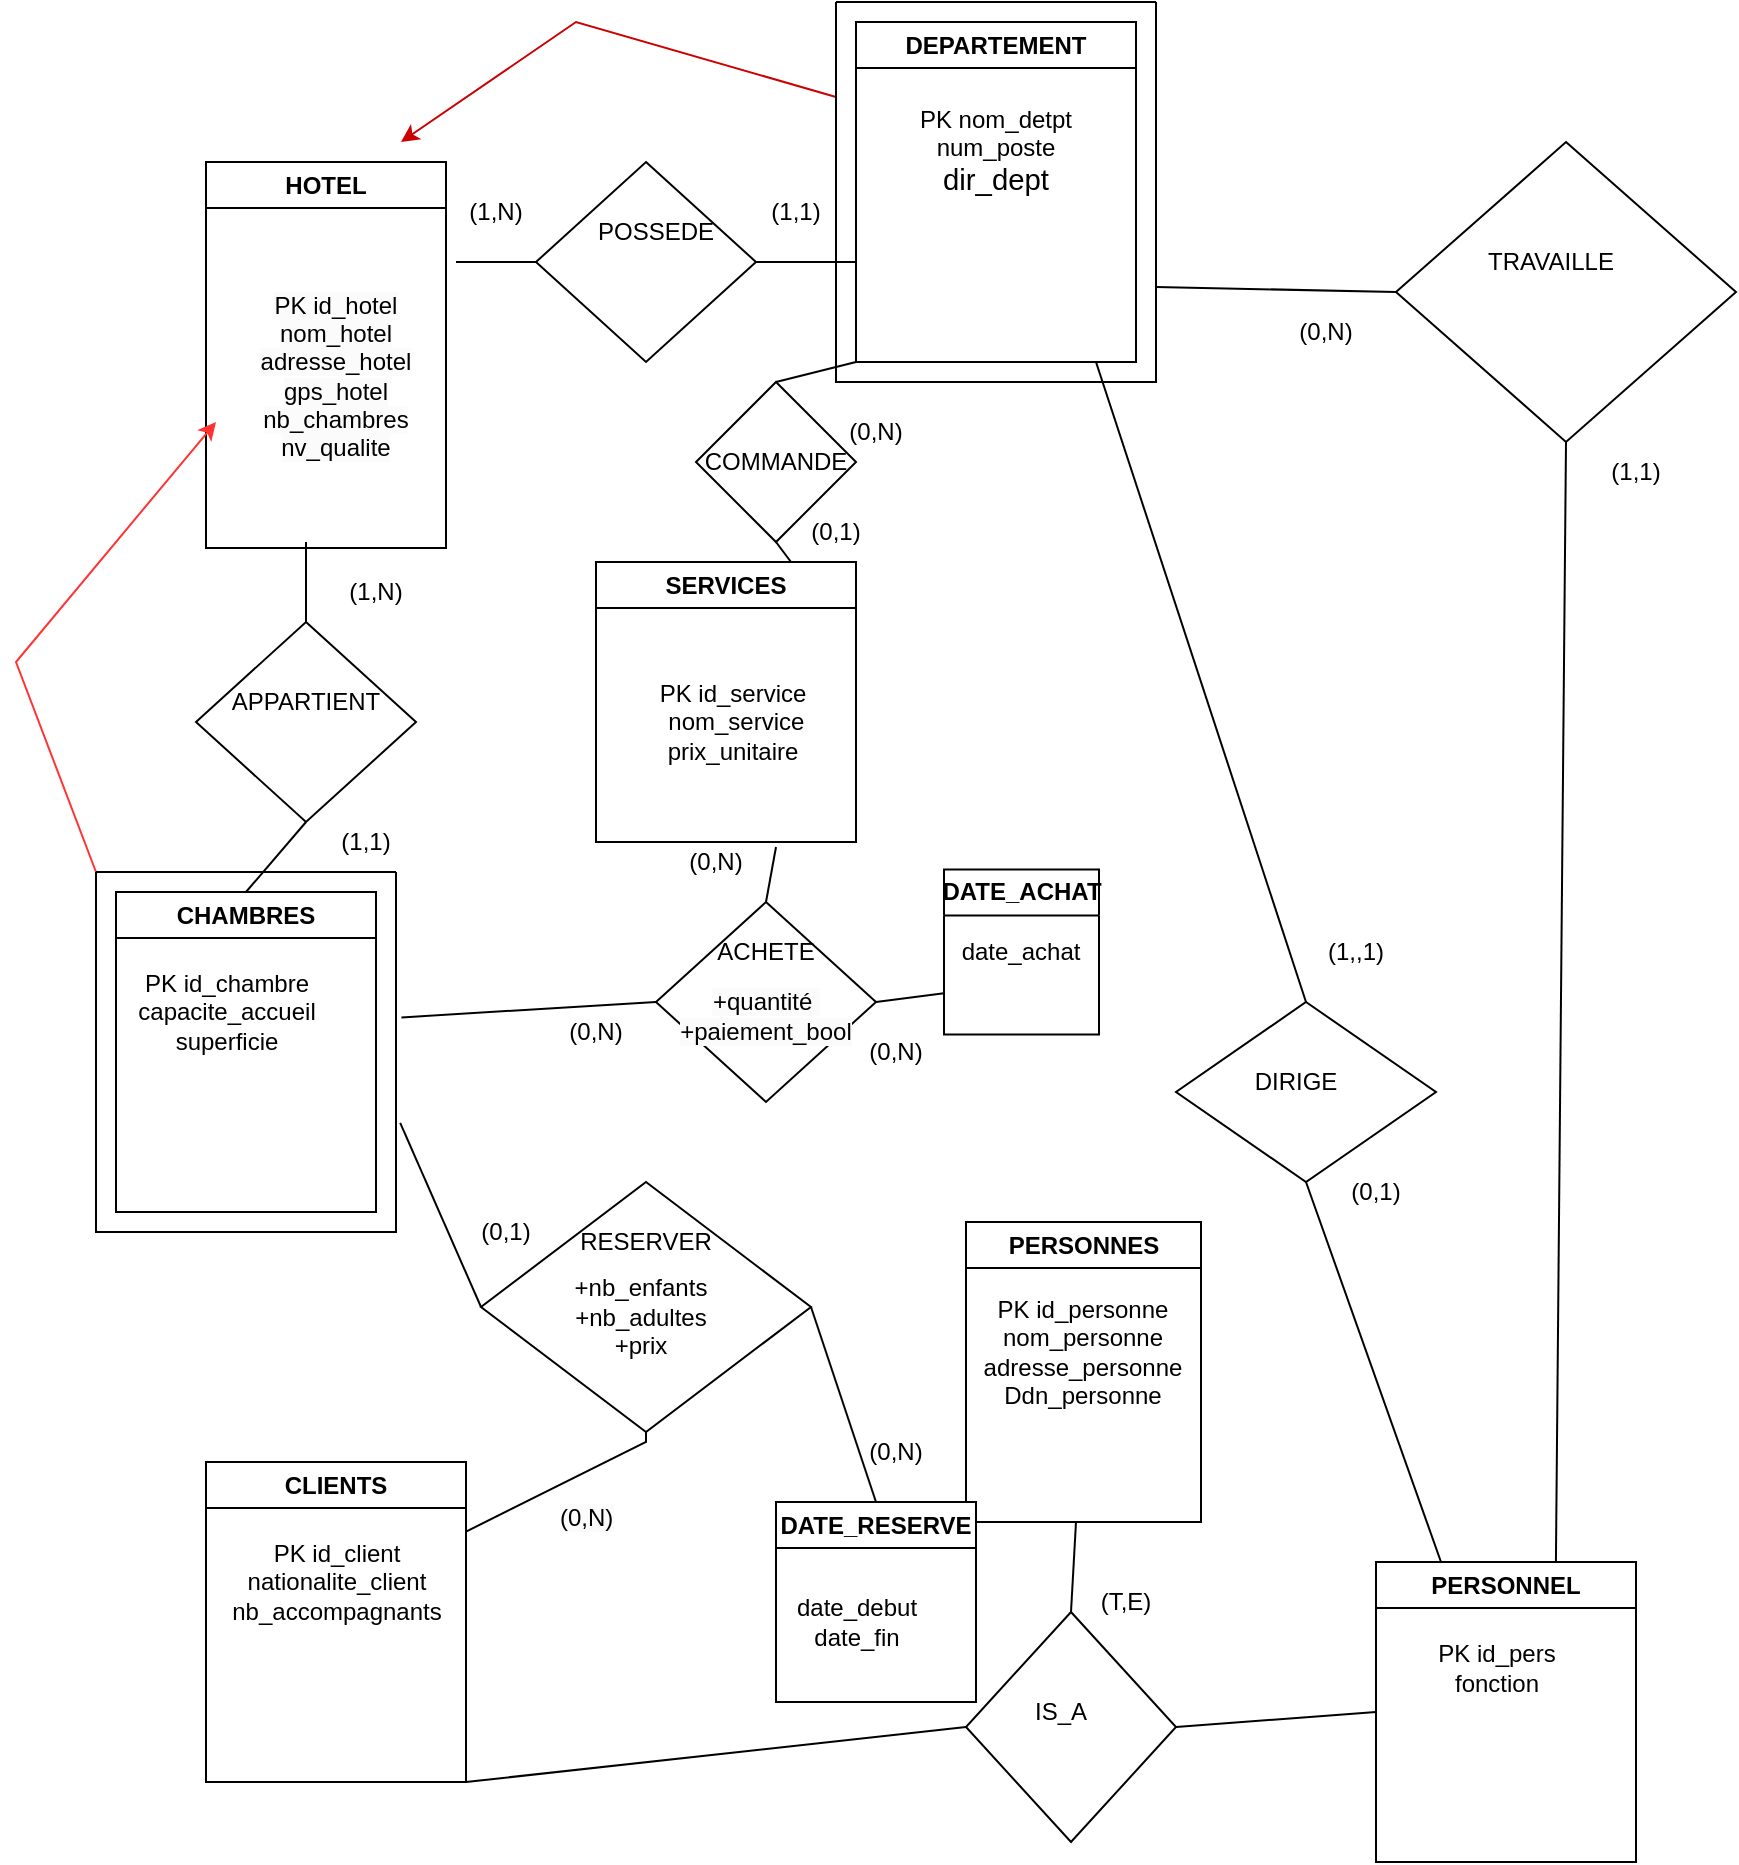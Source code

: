 <mxfile version="22.1.3" type="github">
  <diagram name="Page-1" id="zgpV1GXI23qrvDJeAZ73">
    <mxGraphModel dx="3011" dy="967" grid="1" gridSize="10" guides="1" tooltips="1" connect="1" arrows="1" fold="1" page="1" pageScale="1" pageWidth="827" pageHeight="1169" math="0" shadow="0">
      <root>
        <mxCell id="0" />
        <mxCell id="1" parent="0" />
        <mxCell id="MRO6NliibsER57n4Zfun-1" value="HOTEL" style="swimlane;whiteSpace=wrap;html=1;" parent="1" vertex="1">
          <mxGeometry x="95" y="120" width="120" height="193" as="geometry" />
        </mxCell>
        <mxCell id="MRO6NliibsER57n4Zfun-54" value="&lt;br&gt;&lt;span style=&quot;color: rgb(0, 0, 0); font-family: Helvetica; font-size: 12px; font-style: normal; font-variant-ligatures: normal; font-variant-caps: normal; font-weight: 400; letter-spacing: normal; orphans: 2; text-align: center; text-indent: 0px; text-transform: none; widows: 2; word-spacing: 0px; -webkit-text-stroke-width: 0px; background-color: rgb(251, 251, 251); text-decoration-thickness: initial; text-decoration-style: initial; text-decoration-color: initial; float: none; display: inline !important;&quot;&gt;PK id_hotel&lt;/span&gt;&lt;br style=&quot;border-color: var(--border-color); color: rgb(0, 0, 0); font-family: Helvetica; font-size: 12px; font-style: normal; font-variant-ligatures: normal; font-variant-caps: normal; font-weight: 400; letter-spacing: normal; orphans: 2; text-align: center; text-indent: 0px; text-transform: none; widows: 2; word-spacing: 0px; -webkit-text-stroke-width: 0px; background-color: rgb(251, 251, 251); text-decoration-thickness: initial; text-decoration-style: initial; text-decoration-color: initial;&quot;&gt;&lt;span style=&quot;color: rgb(0, 0, 0); font-family: Helvetica; font-size: 12px; font-style: normal; font-variant-ligatures: normal; font-variant-caps: normal; font-weight: 400; letter-spacing: normal; orphans: 2; text-align: center; text-indent: 0px; text-transform: none; widows: 2; word-spacing: 0px; -webkit-text-stroke-width: 0px; background-color: rgb(251, 251, 251); text-decoration-thickness: initial; text-decoration-style: initial; text-decoration-color: initial; float: none; display: inline !important;&quot;&gt;nom_hotel&lt;/span&gt;&lt;br style=&quot;border-color: var(--border-color); color: rgb(0, 0, 0); font-family: Helvetica; font-size: 12px; font-style: normal; font-variant-ligatures: normal; font-variant-caps: normal; font-weight: 400; letter-spacing: normal; orphans: 2; text-align: center; text-indent: 0px; text-transform: none; widows: 2; word-spacing: 0px; -webkit-text-stroke-width: 0px; background-color: rgb(251, 251, 251); text-decoration-thickness: initial; text-decoration-style: initial; text-decoration-color: initial;&quot;&gt;&lt;span style=&quot;color: rgb(0, 0, 0); font-family: Helvetica; font-size: 12px; font-style: normal; font-variant-ligatures: normal; font-variant-caps: normal; font-weight: 400; letter-spacing: normal; orphans: 2; text-align: center; text-indent: 0px; text-transform: none; widows: 2; word-spacing: 0px; -webkit-text-stroke-width: 0px; background-color: rgb(251, 251, 251); text-decoration-thickness: initial; text-decoration-style: initial; text-decoration-color: initial; float: none; display: inline !important;&quot;&gt;adresse_hotel&lt;/span&gt;&lt;br style=&quot;border-color: var(--border-color); color: rgb(0, 0, 0); font-family: Helvetica; font-size: 12px; font-style: normal; font-variant-ligatures: normal; font-variant-caps: normal; font-weight: 400; letter-spacing: normal; orphans: 2; text-align: center; text-indent: 0px; text-transform: none; widows: 2; word-spacing: 0px; -webkit-text-stroke-width: 0px; background-color: rgb(251, 251, 251); text-decoration-thickness: initial; text-decoration-style: initial; text-decoration-color: initial;&quot;&gt;&lt;span style=&quot;color: rgb(0, 0, 0); font-family: Helvetica; font-size: 12px; font-style: normal; font-variant-ligatures: normal; font-variant-caps: normal; font-weight: 400; letter-spacing: normal; orphans: 2; text-align: center; text-indent: 0px; text-transform: none; widows: 2; word-spacing: 0px; -webkit-text-stroke-width: 0px; background-color: rgb(251, 251, 251); text-decoration-thickness: initial; text-decoration-style: initial; text-decoration-color: initial; float: none; display: inline !important;&quot;&gt;gps_hotel&lt;/span&gt;&lt;br style=&quot;border-color: var(--border-color); color: rgb(0, 0, 0); font-family: Helvetica; font-size: 12px; font-style: normal; font-variant-ligatures: normal; font-variant-caps: normal; font-weight: 400; letter-spacing: normal; orphans: 2; text-align: center; text-indent: 0px; text-transform: none; widows: 2; word-spacing: 0px; -webkit-text-stroke-width: 0px; background-color: rgb(251, 251, 251); text-decoration-thickness: initial; text-decoration-style: initial; text-decoration-color: initial;&quot;&gt;&lt;span style=&quot;color: rgb(0, 0, 0); font-family: Helvetica; font-size: 12px; font-style: normal; font-variant-ligatures: normal; font-variant-caps: normal; font-weight: 400; letter-spacing: normal; orphans: 2; text-align: center; text-indent: 0px; text-transform: none; widows: 2; word-spacing: 0px; -webkit-text-stroke-width: 0px; background-color: rgb(251, 251, 251); text-decoration-thickness: initial; text-decoration-style: initial; text-decoration-color: initial; float: none; display: inline !important;&quot;&gt;nb_chambres&lt;/span&gt;&lt;br style=&quot;border-color: var(--border-color); color: rgb(0, 0, 0); font-family: Helvetica; font-size: 12px; font-style: normal; font-variant-ligatures: normal; font-variant-caps: normal; font-weight: 400; letter-spacing: normal; orphans: 2; text-align: center; text-indent: 0px; text-transform: none; widows: 2; word-spacing: 0px; -webkit-text-stroke-width: 0px; background-color: rgb(251, 251, 251); text-decoration-thickness: initial; text-decoration-style: initial; text-decoration-color: initial;&quot;&gt;&lt;span style=&quot;color: rgb(0, 0, 0); font-family: Helvetica; font-size: 12px; font-style: normal; font-variant-ligatures: normal; font-variant-caps: normal; font-weight: 400; letter-spacing: normal; orphans: 2; text-align: center; text-indent: 0px; text-transform: none; widows: 2; word-spacing: 0px; -webkit-text-stroke-width: 0px; background-color: rgb(251, 251, 251); text-decoration-thickness: initial; text-decoration-style: initial; text-decoration-color: initial; float: none; display: inline !important;&quot;&gt;nv_qualite&lt;br&gt;&lt;/span&gt;" style="text;html=1;strokeColor=none;fillColor=none;align=center;verticalAlign=middle;whiteSpace=wrap;rounded=0;" parent="MRO6NliibsER57n4Zfun-1" vertex="1">
          <mxGeometry x="20" y="85" width="90" height="30" as="geometry" />
        </mxCell>
        <mxCell id="MRO6NliibsER57n4Zfun-2" value="DEPARTEMENT" style="swimlane;whiteSpace=wrap;html=1;" parent="1" vertex="1">
          <mxGeometry x="420" y="50" width="140" height="170" as="geometry" />
        </mxCell>
        <mxCell id="MRO6NliibsER57n4Zfun-24" value="PK nom_detpt&lt;br&gt;num_poste&lt;br&gt;&lt;span style=&quot;margin: 0px; padding: 0px; user-select: text; -webkit-user-drag: none; -webkit-tap-highlight-color: transparent; text-align: left; background-color: rgb(255, 255, 255); font-size: 11pt; line-height: 19.425px; font-family: Calibri, Calibri_EmbeddedFont, Calibri_MSFontService, sans-serif; font-variant-ligatures: none !important;&quot; class=&quot;TextRun SCXW159923290 BCX0&quot; lang=&quot;FR-FR&quot; data-contrast=&quot;auto&quot;&gt;&lt;/span&gt;&lt;span style=&quot;margin: 0px; padding: 0px; user-select: text; -webkit-user-drag: none; -webkit-tap-highlight-color: transparent; text-align: left; background-color: rgb(255, 255, 255); font-size: 11pt; line-height: 19.425px; font-family: Calibri, Calibri_EmbeddedFont, Calibri_MSFontService, sans-serif;&quot; data-ccp-props=&quot;{&amp;quot;201341983&amp;quot;:0,&amp;quot;335559739&amp;quot;:160,&amp;quot;335559740&amp;quot;:259}&quot; class=&quot;EOP SCXW159923290 BCX0&quot;&gt;&lt;span style=&quot;margin: 0px; padding: 0px; user-select: text; -webkit-user-drag: none; -webkit-tap-highlight-color: transparent; font-size: 11pt; line-height: 19.425px; font-variant-ligatures: none !important;&quot; class=&quot;TextRun SCXW159923290 BCX0&quot; lang=&quot;FR-FR&quot; data-contrast=&quot;auto&quot;&gt;&lt;/span&gt;&lt;span style=&quot;margin: 0px; padding: 0px; user-select: text; -webkit-user-drag: none; -webkit-tap-highlight-color: transparent; font-size: 11pt; line-height: 19.425px;&quot; data-ccp-props=&quot;{&amp;quot;201341983&amp;quot;:0,&amp;quot;335559739&amp;quot;:160,&amp;quot;335559740&amp;quot;:259}&quot; class=&quot;EOP SCXW159923290 BCX0&quot;&gt;&lt;span style=&quot;margin: 0px; padding: 0px; user-select: text; -webkit-user-drag: none; -webkit-tap-highlight-color: transparent; font-size: 11pt; line-height: 19.425px; font-variant-ligatures: none !important;&quot; class=&quot;TextRun SCXW87399350 BCX0&quot; lang=&quot;FR-FR&quot; data-contrast=&quot;auto&quot;&gt;&lt;/span&gt;&lt;span style=&quot;margin: 0px; padding: 0px; user-select: text; -webkit-user-drag: none; -webkit-tap-highlight-color: transparent; font-size: 11pt; line-height: 19.425px;&quot; data-ccp-props=&quot;{&amp;quot;201341983&amp;quot;:0,&amp;quot;335559739&amp;quot;:160,&amp;quot;335559740&amp;quot;:259}&quot; class=&quot;EOP SCXW87399350 BCX0&quot;&gt;&lt;span style=&quot;margin: 0px; padding: 0px; user-select: text; -webkit-user-drag: none; -webkit-tap-highlight-color: transparent; font-size: 11pt; line-height: 19.425px; font-variant-ligatures: none !important;&quot; class=&quot;TextRun SCXW87399350 BCX0&quot; lang=&quot;FR-FR&quot; data-contrast=&quot;auto&quot;&gt;&lt;/span&gt;&lt;span style=&quot;margin: 0px; padding: 0px; user-select: text; -webkit-user-drag: none; -webkit-tap-highlight-color: transparent; font-size: 11pt; line-height: 19.425px;&quot; data-ccp-props=&quot;{&amp;quot;201341983&amp;quot;:0,&amp;quot;335559739&amp;quot;:160,&amp;quot;335559740&amp;quot;:259}&quot; class=&quot;EOP SCXW87399350 BCX0&quot;&gt;dir_dept&lt;br&gt;&lt;br&gt;&lt;/span&gt;&lt;/span&gt;&lt;/span&gt;&lt;/span&gt;" style="text;html=1;strokeColor=none;fillColor=none;align=center;verticalAlign=middle;whiteSpace=wrap;rounded=0;" parent="MRO6NliibsER57n4Zfun-2" vertex="1">
          <mxGeometry x="5" y="50" width="130" height="50" as="geometry" />
        </mxCell>
        <mxCell id="MRO6NliibsER57n4Zfun-3" value="CLIENTS" style="swimlane;whiteSpace=wrap;html=1;" parent="1" vertex="1">
          <mxGeometry x="95" y="770" width="130" height="160" as="geometry" />
        </mxCell>
        <mxCell id="MRO6NliibsER57n4Zfun-48" value="PK id_client&lt;br&gt;nationalite_client&lt;br&gt;nb_accompagnants" style="text;html=1;align=center;verticalAlign=middle;resizable=0;points=[];autosize=1;strokeColor=none;fillColor=none;" parent="MRO6NliibsER57n4Zfun-3" vertex="1">
          <mxGeometry y="30" width="130" height="60" as="geometry" />
        </mxCell>
        <mxCell id="MRO6NliibsER57n4Zfun-5" value="PERSONNES" style="swimlane;whiteSpace=wrap;html=1;" parent="1" vertex="1">
          <mxGeometry x="475" y="650" width="117.5" height="150" as="geometry" />
        </mxCell>
        <mxCell id="MRO6NliibsER57n4Zfun-46" value="PK id_personne&lt;br&gt;nom_personne&lt;br&gt;&lt;div&gt;adresse_personne&lt;/div&gt;Ddn_personne" style="text;html=1;align=center;verticalAlign=middle;resizable=0;points=[];autosize=1;strokeColor=none;fillColor=none;" parent="MRO6NliibsER57n4Zfun-5" vertex="1">
          <mxGeometry x="-2.5" y="30" width="120" height="70" as="geometry" />
        </mxCell>
        <mxCell id="MRO6NliibsER57n4Zfun-6" value="PERSONNEL" style="swimlane;whiteSpace=wrap;html=1;" parent="1" vertex="1">
          <mxGeometry x="680" y="820" width="130" height="150" as="geometry" />
        </mxCell>
        <mxCell id="MRO6NliibsER57n4Zfun-47" value="PK id_pers&lt;br&gt;fonction" style="text;html=1;align=center;verticalAlign=middle;resizable=0;points=[];autosize=1;strokeColor=none;fillColor=none;" parent="MRO6NliibsER57n4Zfun-6" vertex="1">
          <mxGeometry x="20" y="33" width="80" height="40" as="geometry" />
        </mxCell>
        <mxCell id="MRO6NliibsER57n4Zfun-13" value="" style="rhombus;whiteSpace=wrap;html=1;" parent="1" vertex="1">
          <mxGeometry x="260" y="120" width="110" height="100" as="geometry" />
        </mxCell>
        <mxCell id="MRO6NliibsER57n4Zfun-14" value="POSSEDE" style="text;html=1;strokeColor=none;fillColor=none;align=center;verticalAlign=middle;whiteSpace=wrap;rounded=0;" parent="1" vertex="1">
          <mxGeometry x="290" y="140" width="60" height="30" as="geometry" />
        </mxCell>
        <mxCell id="MRO6NliibsER57n4Zfun-15" value="" style="endArrow=none;html=1;rounded=0;exitX=1;exitY=0.5;exitDx=0;exitDy=0;" parent="1" source="MRO6NliibsER57n4Zfun-13" edge="1">
          <mxGeometry width="50" height="50" relative="1" as="geometry">
            <mxPoint x="380" y="170" as="sourcePoint" />
            <mxPoint x="420" y="170" as="targetPoint" />
          </mxGeometry>
        </mxCell>
        <mxCell id="MRO6NliibsER57n4Zfun-16" value="" style="endArrow=none;html=1;rounded=0;entryX=0;entryY=0.5;entryDx=0;entryDy=0;" parent="1" target="MRO6NliibsER57n4Zfun-13" edge="1">
          <mxGeometry width="50" height="50" relative="1" as="geometry">
            <mxPoint x="220" y="170" as="sourcePoint" />
            <mxPoint x="460" y="350" as="targetPoint" />
            <Array as="points">
              <mxPoint x="240" y="170" />
            </Array>
          </mxGeometry>
        </mxCell>
        <mxCell id="MRO6NliibsER57n4Zfun-17" value="" style="rhombus;whiteSpace=wrap;html=1;" parent="1" vertex="1">
          <mxGeometry x="90" y="350" width="110" height="100" as="geometry" />
        </mxCell>
        <mxCell id="MRO6NliibsER57n4Zfun-18" value="APPARTIENT" style="text;html=1;strokeColor=none;fillColor=none;align=center;verticalAlign=middle;whiteSpace=wrap;rounded=0;" parent="1" vertex="1">
          <mxGeometry x="115" y="375" width="60" height="30" as="geometry" />
        </mxCell>
        <mxCell id="MRO6NliibsER57n4Zfun-20" value="" style="endArrow=none;html=1;rounded=0;entryX=0.5;entryY=0;entryDx=0;entryDy=0;" parent="1" target="MRO6NliibsER57n4Zfun-17" edge="1">
          <mxGeometry width="50" height="50" relative="1" as="geometry">
            <mxPoint x="145" y="310" as="sourcePoint" />
            <mxPoint x="140" y="340" as="targetPoint" />
          </mxGeometry>
        </mxCell>
        <mxCell id="MRO6NliibsER57n4Zfun-21" value="" style="endArrow=none;html=1;rounded=0;exitX=0.5;exitY=0;exitDx=0;exitDy=0;entryX=0.5;entryY=1;entryDx=0;entryDy=0;" parent="1" source="MRO6NliibsER57n4Zfun-7" target="MRO6NliibsER57n4Zfun-17" edge="1">
          <mxGeometry width="50" height="50" relative="1" as="geometry">
            <mxPoint x="410" y="490" as="sourcePoint" />
            <mxPoint x="460" y="440" as="targetPoint" />
          </mxGeometry>
        </mxCell>
        <mxCell id="MRO6NliibsER57n4Zfun-25" value="" style="endArrow=none;html=1;rounded=0;exitX=0.5;exitY=0;exitDx=0;exitDy=0;" parent="1" source="MRO6NliibsER57n4Zfun-34" edge="1">
          <mxGeometry width="50" height="50" relative="1" as="geometry">
            <mxPoint x="490" y="280" as="sourcePoint" />
            <mxPoint x="540" y="220" as="targetPoint" />
          </mxGeometry>
        </mxCell>
        <mxCell id="MRO6NliibsER57n4Zfun-34" value="" style="rhombus;whiteSpace=wrap;html=1;" parent="1" vertex="1">
          <mxGeometry x="580" y="540" width="130" height="90" as="geometry" />
        </mxCell>
        <mxCell id="MRO6NliibsER57n4Zfun-35" value="DIRIGE" style="text;html=1;strokeColor=none;fillColor=none;align=center;verticalAlign=middle;whiteSpace=wrap;rounded=0;" parent="1" vertex="1">
          <mxGeometry x="595" y="560" width="90" height="40" as="geometry" />
        </mxCell>
        <mxCell id="MRO6NliibsER57n4Zfun-41" value="" style="endArrow=none;html=1;rounded=0;entryX=0;entryY=1;entryDx=0;entryDy=0;exitX=0.5;exitY=0;exitDx=0;exitDy=0;" parent="1" source="8NcR2X95_GSZbZ_LJb-Q-12" target="MRO6NliibsER57n4Zfun-2" edge="1">
          <mxGeometry width="50" height="50" relative="1" as="geometry">
            <mxPoint x="350" y="230" as="sourcePoint" />
            <mxPoint x="520" y="490" as="targetPoint" />
            <Array as="points" />
          </mxGeometry>
        </mxCell>
        <mxCell id="MRO6NliibsER57n4Zfun-60" value="" style="endArrow=classic;html=1;rounded=0;strokeColor=#FF3333;exitX=0;exitY=0;exitDx=0;exitDy=0;" parent="1" source="wXjqcdj8PDUGvIsbAUyv-10" edge="1">
          <mxGeometry width="50" height="50" relative="1" as="geometry">
            <mxPoint x="80" y="570" as="sourcePoint" />
            <mxPoint x="100" y="250" as="targetPoint" />
            <Array as="points">
              <mxPoint y="370" />
            </Array>
          </mxGeometry>
        </mxCell>
        <mxCell id="MRO6NliibsER57n4Zfun-61" value="" style="endArrow=classic;html=1;rounded=0;strokeColor=#CC0000;entryX=0.75;entryY=0;entryDx=0;entryDy=0;exitX=0;exitY=0.25;exitDx=0;exitDy=0;" parent="1" source="8NcR2X95_GSZbZ_LJb-Q-2" edge="1">
          <mxGeometry width="50" height="50" relative="1" as="geometry">
            <mxPoint x="420" y="110" as="sourcePoint" />
            <mxPoint x="192.5" y="110.0" as="targetPoint" />
            <Array as="points">
              <mxPoint x="280" y="50" />
            </Array>
          </mxGeometry>
        </mxCell>
        <mxCell id="MRO6NliibsER57n4Zfun-62" value="(1,1)" style="text;html=1;strokeColor=none;fillColor=none;align=center;verticalAlign=middle;whiteSpace=wrap;rounded=0;" parent="1" vertex="1">
          <mxGeometry x="150" y="455" width="50" height="10" as="geometry" />
        </mxCell>
        <mxCell id="MRO6NliibsER57n4Zfun-66" value="(1,N)" style="text;html=1;strokeColor=none;fillColor=none;align=center;verticalAlign=middle;whiteSpace=wrap;rounded=0;" parent="1" vertex="1">
          <mxGeometry x="150" y="320" width="60" height="30" as="geometry" />
        </mxCell>
        <mxCell id="MRO6NliibsER57n4Zfun-70" value="(1,1)" style="text;html=1;strokeColor=none;fillColor=none;align=center;verticalAlign=middle;whiteSpace=wrap;rounded=0;" parent="1" vertex="1">
          <mxGeometry x="360" y="130" width="60" height="30" as="geometry" />
        </mxCell>
        <mxCell id="MRO6NliibsER57n4Zfun-71" value="(1,N)" style="text;html=1;strokeColor=none;fillColor=none;align=center;verticalAlign=middle;whiteSpace=wrap;rounded=0;" parent="1" vertex="1">
          <mxGeometry x="210" y="130" width="60" height="30" as="geometry" />
        </mxCell>
        <mxCell id="wXjqcdj8PDUGvIsbAUyv-3" value="" style="endArrow=none;html=1;rounded=0;exitX=1.018;exitY=0.404;exitDx=0;exitDy=0;exitPerimeter=0;entryX=0;entryY=0.5;entryDx=0;entryDy=0;" parent="1" source="wXjqcdj8PDUGvIsbAUyv-10" target="8NcR2X95_GSZbZ_LJb-Q-9" edge="1">
          <mxGeometry width="50" height="50" relative="1" as="geometry">
            <mxPoint x="330" y="500" as="sourcePoint" />
            <mxPoint x="300" y="540" as="targetPoint" />
          </mxGeometry>
        </mxCell>
        <mxCell id="wXjqcdj8PDUGvIsbAUyv-4" value="(1,,1)" style="text;html=1;strokeColor=none;fillColor=none;align=center;verticalAlign=middle;whiteSpace=wrap;rounded=0;" parent="1" vertex="1">
          <mxGeometry x="640" y="500" width="60" height="30" as="geometry" />
        </mxCell>
        <mxCell id="wXjqcdj8PDUGvIsbAUyv-10" value="" style="swimlane;startSize=0;" parent="1" vertex="1">
          <mxGeometry x="40" y="475" width="150" height="180" as="geometry" />
        </mxCell>
        <mxCell id="MRO6NliibsER57n4Zfun-7" value="CHAMBRES" style="swimlane;whiteSpace=wrap;html=1;" parent="wXjqcdj8PDUGvIsbAUyv-10" vertex="1">
          <mxGeometry x="10" y="10" width="130" height="160" as="geometry" />
        </mxCell>
        <mxCell id="MRO6NliibsER57n4Zfun-49" value="PK id_chambre&lt;br&gt;capacite_accueil&lt;br&gt;superficie&lt;br&gt;" style="text;html=1;align=center;verticalAlign=middle;resizable=0;points=[];autosize=1;strokeColor=none;fillColor=none;" parent="MRO6NliibsER57n4Zfun-7" vertex="1">
          <mxGeometry y="30" width="110" height="60" as="geometry" />
        </mxCell>
        <mxCell id="wXjqcdj8PDUGvIsbAUyv-13" value="(T,E)" style="text;html=1;strokeColor=none;fillColor=none;align=center;verticalAlign=middle;whiteSpace=wrap;rounded=0;" parent="1" vertex="1">
          <mxGeometry x="520" y="820" width="70" height="40" as="geometry" />
        </mxCell>
        <mxCell id="8NcR2X95_GSZbZ_LJb-Q-2" value="" style="swimlane;startSize=0;" parent="1" vertex="1">
          <mxGeometry x="410" y="40" width="160" height="190" as="geometry" />
        </mxCell>
        <mxCell id="8NcR2X95_GSZbZ_LJb-Q-3" value="SERVICES" style="swimlane;whiteSpace=wrap;html=1;" parent="1" vertex="1">
          <mxGeometry x="290" y="320" width="130" height="140" as="geometry" />
        </mxCell>
        <mxCell id="MRO6NliibsER57n4Zfun-50" value="PK id_service&lt;br&gt;&amp;nbsp;nom_service&lt;br&gt;prix_unitaire&lt;br&gt;" style="text;html=1;align=center;verticalAlign=middle;resizable=0;points=[];autosize=1;strokeColor=none;fillColor=none;" parent="8NcR2X95_GSZbZ_LJb-Q-3" vertex="1">
          <mxGeometry x="17.5" y="50" width="100" height="60" as="geometry" />
        </mxCell>
        <mxCell id="8NcR2X95_GSZbZ_LJb-Q-5" value="" style="rhombus;whiteSpace=wrap;html=1;" parent="1" vertex="1">
          <mxGeometry x="232.5" y="630" width="165" height="125" as="geometry" />
        </mxCell>
        <mxCell id="8NcR2X95_GSZbZ_LJb-Q-6" value="RESERVER" style="text;html=1;strokeColor=none;fillColor=none;align=center;verticalAlign=middle;whiteSpace=wrap;rounded=0;" parent="1" vertex="1">
          <mxGeometry x="285" y="640" width="60" height="40" as="geometry" />
        </mxCell>
        <mxCell id="8NcR2X95_GSZbZ_LJb-Q-7" value="" style="endArrow=none;html=1;rounded=0;exitX=1.002;exitY=0.078;exitDx=0;exitDy=0;exitPerimeter=0;" parent="1" source="MRO6NliibsER57n4Zfun-48" target="8NcR2X95_GSZbZ_LJb-Q-5" edge="1">
          <mxGeometry width="50" height="50" relative="1" as="geometry">
            <mxPoint x="810" y="590" as="sourcePoint" />
            <mxPoint x="860" y="540" as="targetPoint" />
            <Array as="points">
              <mxPoint x="315" y="760" />
            </Array>
          </mxGeometry>
        </mxCell>
        <mxCell id="8NcR2X95_GSZbZ_LJb-Q-8" value="" style="endArrow=none;html=1;rounded=0;entryX=1.014;entryY=0.697;entryDx=0;entryDy=0;entryPerimeter=0;exitX=0;exitY=0.5;exitDx=0;exitDy=0;" parent="1" source="8NcR2X95_GSZbZ_LJb-Q-5" target="wXjqcdj8PDUGvIsbAUyv-10" edge="1">
          <mxGeometry width="50" height="50" relative="1" as="geometry">
            <mxPoint x="330" y="590" as="sourcePoint" />
            <mxPoint x="280" y="580" as="targetPoint" />
          </mxGeometry>
        </mxCell>
        <mxCell id="8NcR2X95_GSZbZ_LJb-Q-9" value="&lt;br&gt;&lt;span style=&quot;color: rgb(0, 0, 0); font-family: Helvetica; font-size: 12px; font-style: normal; font-variant-ligatures: normal; font-variant-caps: normal; font-weight: 400; letter-spacing: normal; orphans: 2; text-align: center; text-indent: 0px; text-transform: none; widows: 2; word-spacing: 0px; -webkit-text-stroke-width: 0px; background-color: rgb(251, 251, 251); text-decoration-thickness: initial; text-decoration-style: initial; text-decoration-color: initial; float: none; display: inline !important;&quot;&gt;+quantité&amp;nbsp;&lt;/span&gt;&lt;br style=&quot;border-color: var(--border-color); color: rgb(0, 0, 0); font-family: Helvetica; font-size: 12px; font-style: normal; font-variant-ligatures: normal; font-variant-caps: normal; font-weight: 400; letter-spacing: normal; orphans: 2; text-align: center; text-indent: 0px; text-transform: none; widows: 2; word-spacing: 0px; -webkit-text-stroke-width: 0px; background-color: rgb(251, 251, 251); text-decoration-thickness: initial; text-decoration-style: initial; text-decoration-color: initial;&quot;&gt;&lt;span style=&quot;color: rgb(0, 0, 0); font-family: Helvetica; font-size: 12px; font-style: normal; font-variant-ligatures: normal; font-variant-caps: normal; font-weight: 400; letter-spacing: normal; orphans: 2; text-align: center; text-indent: 0px; text-transform: none; widows: 2; word-spacing: 0px; -webkit-text-stroke-width: 0px; background-color: rgb(251, 251, 251); text-decoration-thickness: initial; text-decoration-style: initial; text-decoration-color: initial; float: none; display: inline !important;&quot;&gt;+paiement_bool&lt;/span&gt;&lt;br&gt;" style="rhombus;whiteSpace=wrap;html=1;" parent="1" vertex="1">
          <mxGeometry x="320" y="490" width="110" height="100" as="geometry" />
        </mxCell>
        <mxCell id="8NcR2X95_GSZbZ_LJb-Q-10" value="ACHETE" style="text;html=1;strokeColor=none;fillColor=none;align=center;verticalAlign=middle;whiteSpace=wrap;rounded=0;" parent="1" vertex="1">
          <mxGeometry x="330" y="495" width="90" height="40" as="geometry" />
        </mxCell>
        <mxCell id="8NcR2X95_GSZbZ_LJb-Q-12" value="COMMANDE" style="rhombus;whiteSpace=wrap;html=1;" parent="1" vertex="1">
          <mxGeometry x="340" y="230" width="80" height="80" as="geometry" />
        </mxCell>
        <mxCell id="8NcR2X95_GSZbZ_LJb-Q-13" value="" style="endArrow=none;html=1;rounded=0;entryX=0.5;entryY=1;entryDx=0;entryDy=0;exitX=0.75;exitY=0;exitDx=0;exitDy=0;" parent="1" source="8NcR2X95_GSZbZ_LJb-Q-3" target="8NcR2X95_GSZbZ_LJb-Q-12" edge="1">
          <mxGeometry width="50" height="50" relative="1" as="geometry">
            <mxPoint x="660" y="480" as="sourcePoint" />
            <mxPoint x="710" y="430" as="targetPoint" />
          </mxGeometry>
        </mxCell>
        <mxCell id="8NcR2X95_GSZbZ_LJb-Q-15" value="(0,1)" style="text;html=1;strokeColor=none;fillColor=none;align=center;verticalAlign=middle;whiteSpace=wrap;rounded=0;" parent="1" vertex="1">
          <mxGeometry x="215" y="640" width="60" height="30" as="geometry" />
        </mxCell>
        <mxCell id="8NcR2X95_GSZbZ_LJb-Q-17" value="(0,N)" style="text;html=1;strokeColor=none;fillColor=none;align=center;verticalAlign=middle;whiteSpace=wrap;rounded=0;" parent="1" vertex="1">
          <mxGeometry x="320" y="455" width="60" height="30" as="geometry" />
        </mxCell>
        <mxCell id="8NcR2X95_GSZbZ_LJb-Q-19" value="" style="endArrow=none;html=1;rounded=0;entryX=1;entryY=0.25;entryDx=0;entryDy=0;exitX=0.5;exitY=0;exitDx=0;exitDy=0;" parent="1" source="8NcR2X95_GSZbZ_LJb-Q-9" target="8NcR2X95_GSZbZ_LJb-Q-17" edge="1">
          <mxGeometry width="50" height="50" relative="1" as="geometry">
            <mxPoint x="580" y="520" as="sourcePoint" />
            <mxPoint x="630" y="470" as="targetPoint" />
          </mxGeometry>
        </mxCell>
        <mxCell id="8NcR2X95_GSZbZ_LJb-Q-21" value="(0,1)" style="text;html=1;strokeColor=none;fillColor=none;align=center;verticalAlign=middle;whiteSpace=wrap;rounded=0;" parent="1" vertex="1">
          <mxGeometry x="380" y="290" width="60" height="30" as="geometry" />
        </mxCell>
        <mxCell id="8NcR2X95_GSZbZ_LJb-Q-22" value="(0,N)" style="text;html=1;strokeColor=none;fillColor=none;align=center;verticalAlign=middle;whiteSpace=wrap;rounded=0;" parent="1" vertex="1">
          <mxGeometry x="400" y="240" width="60" height="30" as="geometry" />
        </mxCell>
        <mxCell id="8NcR2X95_GSZbZ_LJb-Q-28" value="&lt;div&gt;&lt;br&gt;&lt;/div&gt;&lt;div&gt;&lt;br&gt;&lt;/div&gt;&lt;div&gt;+nb_enfants&lt;/div&gt;+nb_adultes&lt;br&gt;&lt;div&gt;+prix&lt;/div&gt;&lt;div&gt;&lt;br&gt;&lt;/div&gt;" style="text;html=1;strokeColor=none;fillColor=none;align=center;verticalAlign=middle;whiteSpace=wrap;rounded=0;" parent="1" vertex="1">
          <mxGeometry x="290" y="670" width="45" height="40" as="geometry" />
        </mxCell>
        <mxCell id="8NcR2X95_GSZbZ_LJb-Q-32" value="" style="endArrow=none;html=1;rounded=0;entryX=0.5;entryY=1;entryDx=0;entryDy=0;exitX=0.692;exitY=0;exitDx=0;exitDy=0;exitPerimeter=0;" parent="1" source="MRO6NliibsER57n4Zfun-6" target="Ov2AHH4282i-d38IMgPy-1" edge="1">
          <mxGeometry width="50" height="50" relative="1" as="geometry">
            <mxPoint x="770" y="810" as="sourcePoint" />
            <mxPoint x="770" y="690" as="targetPoint" />
          </mxGeometry>
        </mxCell>
        <mxCell id="8NcR2X95_GSZbZ_LJb-Q-36" value="(0,1)" style="text;html=1;strokeColor=none;fillColor=none;align=center;verticalAlign=middle;whiteSpace=wrap;rounded=0;" parent="1" vertex="1">
          <mxGeometry x="650" y="620" width="60" height="30" as="geometry" />
        </mxCell>
        <mxCell id="Ov2AHH4282i-d38IMgPy-1" value="" style="rhombus;whiteSpace=wrap;html=1;" parent="1" vertex="1">
          <mxGeometry x="690" y="110" width="170" height="150" as="geometry" />
        </mxCell>
        <mxCell id="Ov2AHH4282i-d38IMgPy-5" value="" style="endArrow=none;html=1;rounded=0;entryX=0;entryY=0.5;entryDx=0;entryDy=0;exitX=1;exitY=0.75;exitDx=0;exitDy=0;" parent="1" source="8NcR2X95_GSZbZ_LJb-Q-2" target="Ov2AHH4282i-d38IMgPy-1" edge="1">
          <mxGeometry width="50" height="50" relative="1" as="geometry">
            <mxPoint x="-130" y="440" as="sourcePoint" />
            <mxPoint x="-80" y="390" as="targetPoint" />
          </mxGeometry>
        </mxCell>
        <mxCell id="Ov2AHH4282i-d38IMgPy-6" value="TRAVAILLE" style="text;html=1;strokeColor=none;fillColor=none;align=center;verticalAlign=middle;whiteSpace=wrap;rounded=0;" parent="1" vertex="1">
          <mxGeometry x="720" y="150" width="95" height="40" as="geometry" />
        </mxCell>
        <mxCell id="Ov2AHH4282i-d38IMgPy-8" value="" style="endArrow=none;html=1;rounded=0;exitX=0.5;exitY=1;exitDx=0;exitDy=0;entryX=0.25;entryY=0;entryDx=0;entryDy=0;" parent="1" source="MRO6NliibsER57n4Zfun-34" target="MRO6NliibsER57n4Zfun-6" edge="1">
          <mxGeometry width="50" height="50" relative="1" as="geometry">
            <mxPoint x="330" y="510" as="sourcePoint" />
            <mxPoint x="380" y="460" as="targetPoint" />
          </mxGeometry>
        </mxCell>
        <mxCell id="Ov2AHH4282i-d38IMgPy-9" value="(1,1)" style="text;html=1;strokeColor=none;fillColor=none;align=center;verticalAlign=middle;whiteSpace=wrap;rounded=0;" parent="1" vertex="1">
          <mxGeometry x="780" y="260" width="60" height="30" as="geometry" />
        </mxCell>
        <mxCell id="Ov2AHH4282i-d38IMgPy-10" value="(0,N)" style="text;html=1;strokeColor=none;fillColor=none;align=center;verticalAlign=middle;whiteSpace=wrap;rounded=0;" parent="1" vertex="1">
          <mxGeometry x="625" y="190" width="60" height="30" as="geometry" />
        </mxCell>
        <mxCell id="Ov2AHH4282i-d38IMgPy-11" value="" style="rhombus;whiteSpace=wrap;html=1;" parent="1" vertex="1">
          <mxGeometry x="475" y="845" width="105" height="115" as="geometry" />
        </mxCell>
        <mxCell id="Ov2AHH4282i-d38IMgPy-12" value="IS_A" style="text;html=1;strokeColor=none;fillColor=none;align=center;verticalAlign=middle;whiteSpace=wrap;rounded=0;" parent="1" vertex="1">
          <mxGeometry x="495" y="880" width="55" height="30" as="geometry" />
        </mxCell>
        <mxCell id="Ov2AHH4282i-d38IMgPy-13" value="" style="endArrow=none;html=1;rounded=0;entryX=0;entryY=0.5;entryDx=0;entryDy=0;exitX=1;exitY=1;exitDx=0;exitDy=0;" parent="1" source="MRO6NliibsER57n4Zfun-3" target="Ov2AHH4282i-d38IMgPy-11" edge="1">
          <mxGeometry width="50" height="50" relative="1" as="geometry">
            <mxPoint x="320" y="830" as="sourcePoint" />
            <mxPoint x="370" y="780" as="targetPoint" />
          </mxGeometry>
        </mxCell>
        <mxCell id="Ov2AHH4282i-d38IMgPy-17" value="" style="endArrow=none;html=1;rounded=0;entryX=0;entryY=0.5;entryDx=0;entryDy=0;exitX=1;exitY=0.5;exitDx=0;exitDy=0;" parent="1" source="Ov2AHH4282i-d38IMgPy-11" target="MRO6NliibsER57n4Zfun-6" edge="1">
          <mxGeometry width="50" height="50" relative="1" as="geometry">
            <mxPoint x="320" y="830" as="sourcePoint" />
            <mxPoint x="370" y="780" as="targetPoint" />
          </mxGeometry>
        </mxCell>
        <mxCell id="Ov2AHH4282i-d38IMgPy-18" value="" style="endArrow=none;html=1;rounded=0;exitX=0.5;exitY=0;exitDx=0;exitDy=0;" parent="1" source="Ov2AHH4282i-d38IMgPy-11" edge="1">
          <mxGeometry width="50" height="50" relative="1" as="geometry">
            <mxPoint x="320" y="830" as="sourcePoint" />
            <mxPoint x="530" y="800" as="targetPoint" />
          </mxGeometry>
        </mxCell>
        <mxCell id="dkBn_5Mm9nFNrOcccA8g-3" value="DATE_ACHAT" style="swimlane;whiteSpace=wrap;html=1;" parent="1" vertex="1">
          <mxGeometry x="464" y="473.75" width="77.5" height="82.5" as="geometry" />
        </mxCell>
        <mxCell id="dkBn_5Mm9nFNrOcccA8g-4" value="date_achat" style="text;html=1;align=center;verticalAlign=middle;resizable=0;points=[];autosize=1;strokeColor=none;fillColor=none;" parent="dkBn_5Mm9nFNrOcccA8g-3" vertex="1">
          <mxGeometry x="-2.5" y="26.25" width="80" height="30" as="geometry" />
        </mxCell>
        <mxCell id="dkBn_5Mm9nFNrOcccA8g-5" value="" style="endArrow=none;html=1;rounded=0;exitX=1;exitY=0.5;exitDx=0;exitDy=0;entryX=0;entryY=0.75;entryDx=0;entryDy=0;" parent="1" source="8NcR2X95_GSZbZ_LJb-Q-9" target="dkBn_5Mm9nFNrOcccA8g-3" edge="1">
          <mxGeometry width="50" height="50" relative="1" as="geometry">
            <mxPoint x="570" y="530" as="sourcePoint" />
            <mxPoint x="620" y="480" as="targetPoint" />
          </mxGeometry>
        </mxCell>
        <mxCell id="dkBn_5Mm9nFNrOcccA8g-8" value="DATE_RESERVE" style="swimlane;whiteSpace=wrap;html=1;" parent="1" vertex="1">
          <mxGeometry x="380" y="790" width="100" height="100" as="geometry" />
        </mxCell>
        <mxCell id="dkBn_5Mm9nFNrOcccA8g-10" value="&lt;div&gt;date_debut&lt;/div&gt;&lt;div&gt;date_fin&lt;br&gt;&lt;/div&gt;" style="text;html=1;align=center;verticalAlign=middle;resizable=0;points=[];autosize=1;strokeColor=none;fillColor=none;" parent="dkBn_5Mm9nFNrOcccA8g-8" vertex="1">
          <mxGeometry y="40" width="80" height="40" as="geometry" />
        </mxCell>
        <mxCell id="dkBn_5Mm9nFNrOcccA8g-11" value="" style="endArrow=none;html=1;rounded=0;exitX=1;exitY=0.5;exitDx=0;exitDy=0;entryX=0.5;entryY=0;entryDx=0;entryDy=0;" parent="1" source="8NcR2X95_GSZbZ_LJb-Q-5" target="dkBn_5Mm9nFNrOcccA8g-8" edge="1">
          <mxGeometry width="50" height="50" relative="1" as="geometry">
            <mxPoint x="400" y="520" as="sourcePoint" />
            <mxPoint x="450" y="470" as="targetPoint" />
          </mxGeometry>
        </mxCell>
        <mxCell id="dkBn_5Mm9nFNrOcccA8g-12" value="(0,N)" style="text;html=1;strokeColor=none;fillColor=none;align=center;verticalAlign=middle;whiteSpace=wrap;rounded=0;" parent="1" vertex="1">
          <mxGeometry x="410" y="750" width="60" height="30" as="geometry" />
        </mxCell>
        <mxCell id="AXP-XlFia6P5yV6FXh7I-1" value="&lt;span style=&quot;color: rgb(0, 0, 0); font-family: Helvetica; font-size: 12px; font-style: normal; font-variant-ligatures: normal; font-variant-caps: normal; font-weight: 400; letter-spacing: normal; orphans: 2; text-align: center; text-indent: 0px; text-transform: none; widows: 2; word-spacing: 0px; -webkit-text-stroke-width: 0px; background-color: rgb(251, 251, 251); text-decoration-thickness: initial; text-decoration-style: initial; text-decoration-color: initial; float: none; display: inline !important;&quot;&gt;(0,N)&lt;/span&gt;" style="text;whiteSpace=wrap;html=1;fontSize=16;" parent="1" vertex="1">
          <mxGeometry x="270" y="780" width="60" height="40" as="geometry" />
        </mxCell>
        <mxCell id="AXP-XlFia6P5yV6FXh7I-3" value="(0,N)" style="text;html=1;strokeColor=none;fillColor=none;align=center;verticalAlign=middle;whiteSpace=wrap;rounded=0;" parent="1" vertex="1">
          <mxGeometry x="410" y="550" width="60" height="30" as="geometry" />
        </mxCell>
        <mxCell id="AXP-XlFia6P5yV6FXh7I-9" value="(0,N)" style="text;html=1;strokeColor=none;fillColor=none;align=center;verticalAlign=middle;whiteSpace=wrap;rounded=0;" parent="1" vertex="1">
          <mxGeometry x="260" y="540" width="60" height="30" as="geometry" />
        </mxCell>
      </root>
    </mxGraphModel>
  </diagram>
</mxfile>
